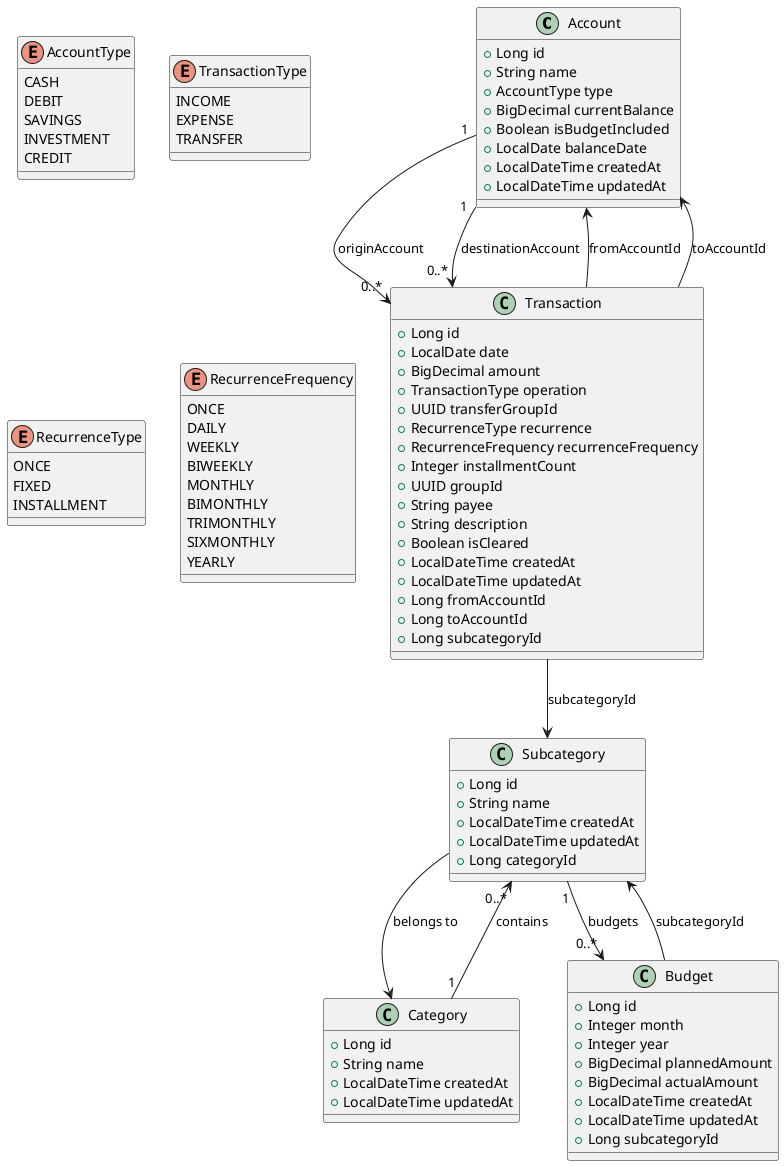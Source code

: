 @startuml

class Account {
  +Long id
  +String name
  +AccountType type
  +BigDecimal currentBalance
  +Boolean isBudgetIncluded
  +LocalDate balanceDate
  +LocalDateTime createdAt
  +LocalDateTime updatedAt
}

enum AccountType {
  CASH
  DEBIT
  SAVINGS
  INVESTMENT
  CREDIT
}

class Category {
  +Long id
  +String name
  +LocalDateTime createdAt
  +LocalDateTime updatedAt
}

class Subcategory {
  +Long id
  +String name
  +LocalDateTime createdAt
  +LocalDateTime updatedAt
  +Long categoryId
}

class Transaction {
  +Long id
  +LocalDate date
  +BigDecimal amount
  +TransactionType operation
  +UUID transferGroupId
  +RecurrenceType recurrence
  +RecurrenceFrequency recurrenceFrequency
  +Integer installmentCount
  +UUID groupId
  +String payee
  +String description
  +Boolean isCleared
  +LocalDateTime createdAt
  +LocalDateTime updatedAt
  +Long fromAccountId
  +Long toAccountId
  +Long subcategoryId
}

enum TransactionType {
  INCOME
  EXPENSE
  TRANSFER
}

enum RecurrenceType {
  ONCE
  FIXED
  INSTALLMENT
}

enum RecurrenceFrequency {
  ONCE
  DAILY
  WEEKLY
  BIWEEKLY
  MONTHLY
  BIMONTHLY
  TRIMONTHLY
  SIXMONTHLY
  YEARLY
}

class Budget {
  +Long id
  +Integer month
  +Integer year
  +BigDecimal plannedAmount
  +BigDecimal actualAmount
  +LocalDateTime createdAt
  +LocalDateTime updatedAt
  +Long subcategoryId
}

' RELATIONSHIPS
Subcategory --> Category : belongs to
Transaction --> Account : fromAccountId
Transaction --> Account : toAccountId
Transaction --> Subcategory : subcategoryId
Budget --> Subcategory : subcategoryId
Account "1" --> "0..*" Transaction : originAccount
Account "1" --> "0..*" Transaction : destinationAccount
Category "1" --> "0..*" Subcategory : contains
Subcategory "1" --> "0..*" Budget : budgets

@enduml
